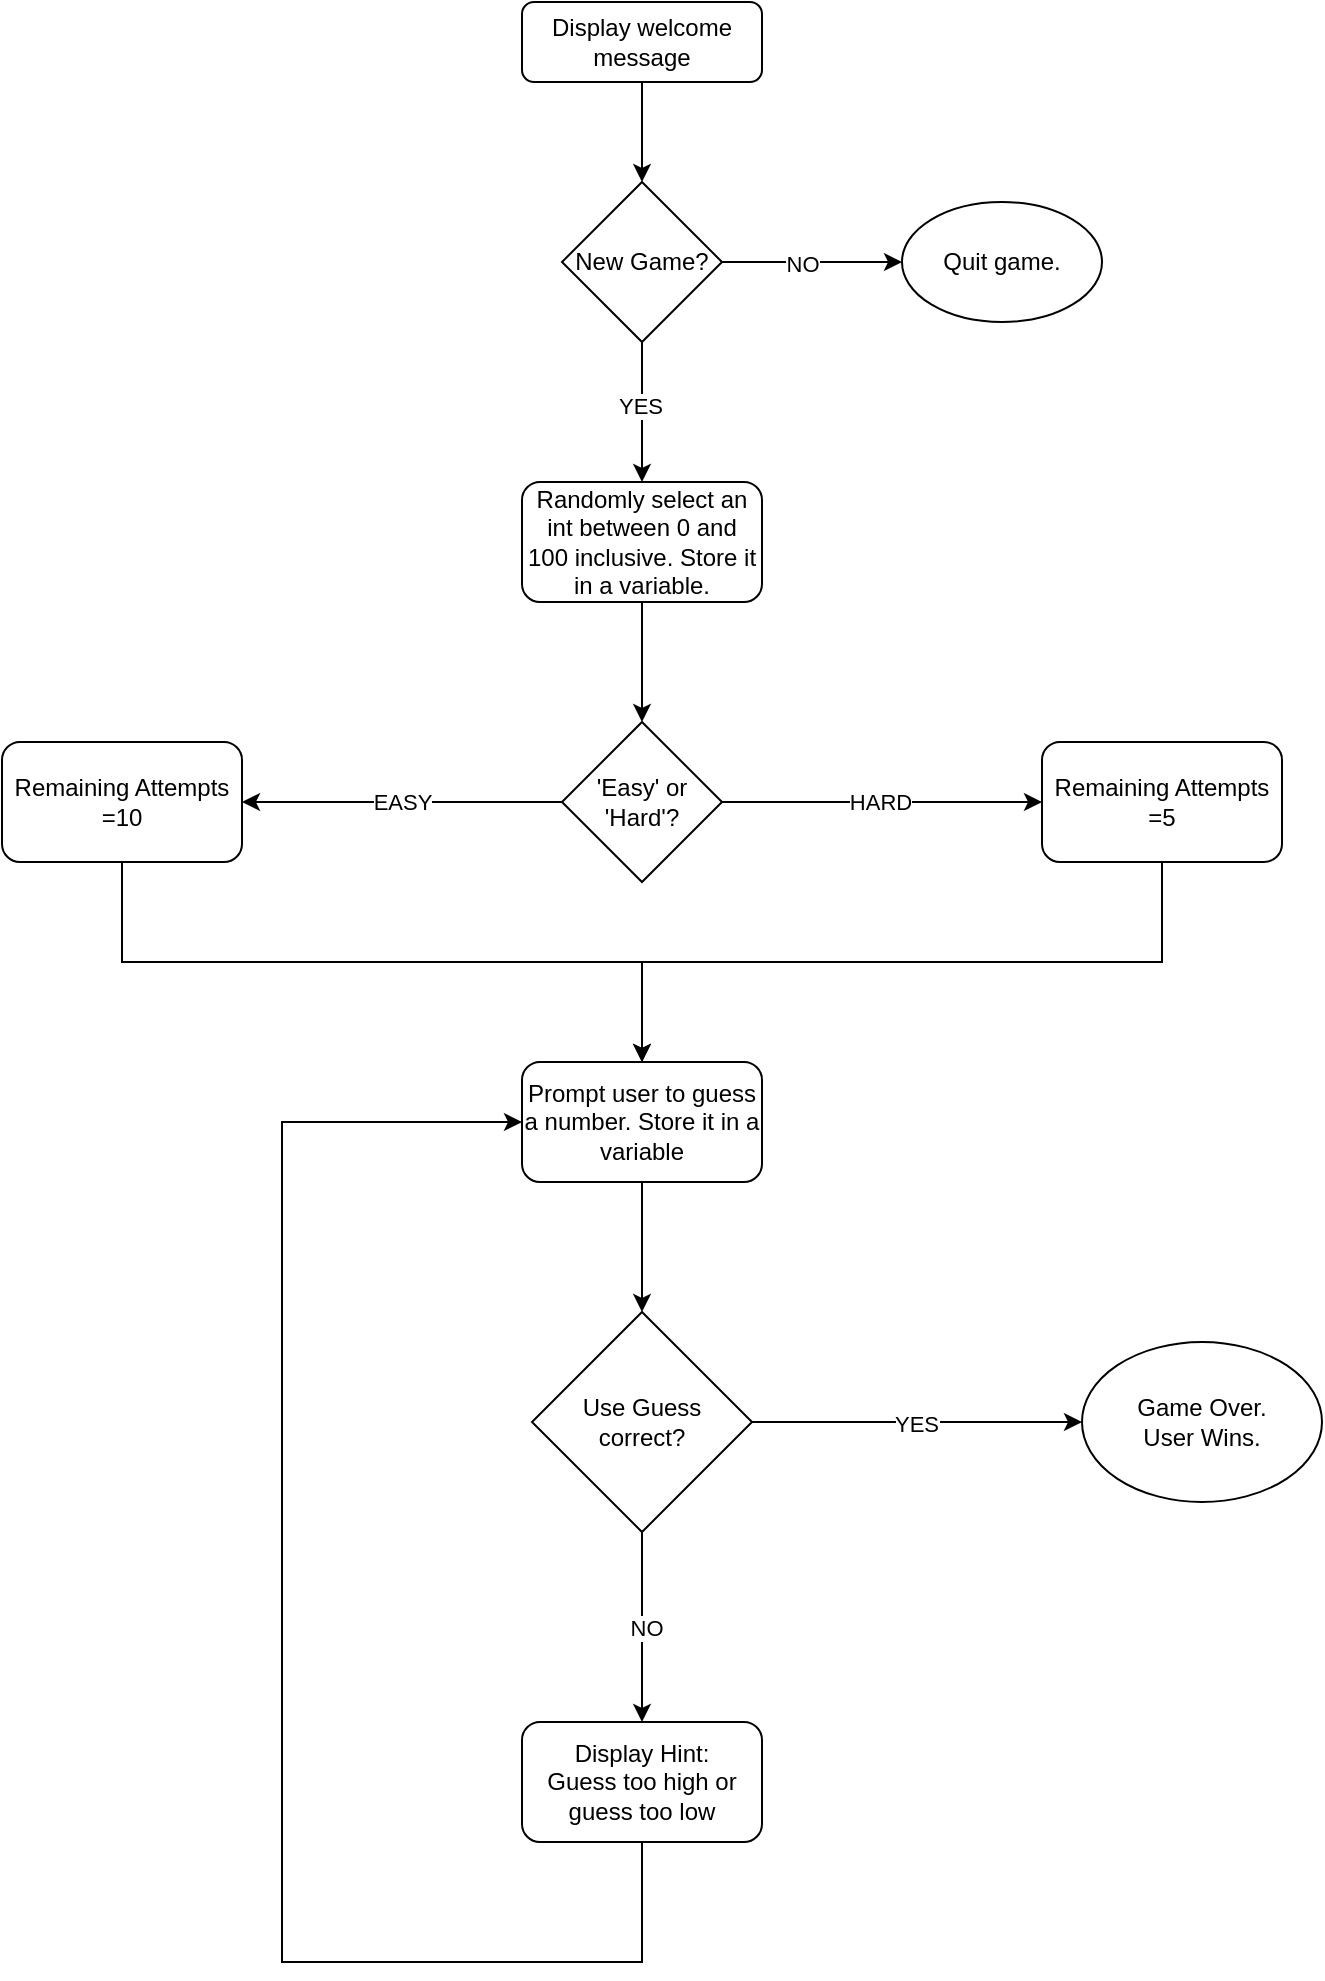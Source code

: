 <mxfile version="24.7.13">
  <diagram id="C5RBs43oDa-KdzZeNtuy" name="Page-1">
    <mxGraphModel dx="576" dy="1691" grid="1" gridSize="10" guides="1" tooltips="1" connect="1" arrows="1" fold="1" page="1" pageScale="1" pageWidth="827" pageHeight="1169" math="0" shadow="0">
      <root>
        <mxCell id="WIyWlLk6GJQsqaUBKTNV-0" />
        <mxCell id="WIyWlLk6GJQsqaUBKTNV-1" parent="WIyWlLk6GJQsqaUBKTNV-0" />
        <mxCell id="6qPzRjuZM3-tGpjMEUVV-2" style="edgeStyle=orthogonalEdgeStyle;rounded=0;orthogonalLoop=1;jettySize=auto;html=1;exitX=0.5;exitY=1;exitDx=0;exitDy=0;entryX=0.5;entryY=0;entryDx=0;entryDy=0;" edge="1" parent="WIyWlLk6GJQsqaUBKTNV-1" source="6qPzRjuZM3-tGpjMEUVV-0" target="6qPzRjuZM3-tGpjMEUVV-1">
          <mxGeometry relative="1" as="geometry" />
        </mxCell>
        <mxCell id="6qPzRjuZM3-tGpjMEUVV-0" value="Randomly select an int between 0 and 100 inclusive. Store it in a variable." style="rounded=1;whiteSpace=wrap;html=1;" vertex="1" parent="WIyWlLk6GJQsqaUBKTNV-1">
          <mxGeometry x="320" y="170" width="120" height="60" as="geometry" />
        </mxCell>
        <mxCell id="6qPzRjuZM3-tGpjMEUVV-3" style="edgeStyle=orthogonalEdgeStyle;rounded=0;orthogonalLoop=1;jettySize=auto;html=1;exitX=1;exitY=0.5;exitDx=0;exitDy=0;" edge="1" parent="WIyWlLk6GJQsqaUBKTNV-1" source="6qPzRjuZM3-tGpjMEUVV-1">
          <mxGeometry relative="1" as="geometry">
            <mxPoint x="580" y="330" as="targetPoint" />
          </mxGeometry>
        </mxCell>
        <mxCell id="6qPzRjuZM3-tGpjMEUVV-5" value="HARD" style="edgeLabel;html=1;align=center;verticalAlign=middle;resizable=0;points=[];" vertex="1" connectable="0" parent="6qPzRjuZM3-tGpjMEUVV-3">
          <mxGeometry x="-0.018" relative="1" as="geometry">
            <mxPoint as="offset" />
          </mxGeometry>
        </mxCell>
        <mxCell id="6qPzRjuZM3-tGpjMEUVV-4" style="edgeStyle=orthogonalEdgeStyle;rounded=0;orthogonalLoop=1;jettySize=auto;html=1;exitX=0;exitY=0.5;exitDx=0;exitDy=0;" edge="1" parent="WIyWlLk6GJQsqaUBKTNV-1" source="6qPzRjuZM3-tGpjMEUVV-1" target="6qPzRjuZM3-tGpjMEUVV-9">
          <mxGeometry relative="1" as="geometry">
            <mxPoint x="380" y="490" as="targetPoint" />
            <Array as="points">
              <mxPoint x="340" y="330" />
              <mxPoint x="340" y="330" />
            </Array>
          </mxGeometry>
        </mxCell>
        <mxCell id="6qPzRjuZM3-tGpjMEUVV-6" value="EASY" style="edgeLabel;html=1;align=center;verticalAlign=middle;resizable=0;points=[];" vertex="1" connectable="0" parent="6qPzRjuZM3-tGpjMEUVV-4">
          <mxGeometry x="-0.004" y="-2" relative="1" as="geometry">
            <mxPoint x="-1" y="2" as="offset" />
          </mxGeometry>
        </mxCell>
        <mxCell id="6qPzRjuZM3-tGpjMEUVV-1" value="&#39;Easy&#39; or &#39;Hard&#39;?" style="rhombus;whiteSpace=wrap;html=1;" vertex="1" parent="WIyWlLk6GJQsqaUBKTNV-1">
          <mxGeometry x="340" y="290" width="80" height="80" as="geometry" />
        </mxCell>
        <mxCell id="6qPzRjuZM3-tGpjMEUVV-11" style="edgeStyle=orthogonalEdgeStyle;rounded=0;orthogonalLoop=1;jettySize=auto;html=1;exitX=0.5;exitY=1;exitDx=0;exitDy=0;entryX=0.5;entryY=0;entryDx=0;entryDy=0;" edge="1" parent="WIyWlLk6GJQsqaUBKTNV-1" source="6qPzRjuZM3-tGpjMEUVV-7" target="6qPzRjuZM3-tGpjMEUVV-12">
          <mxGeometry relative="1" as="geometry">
            <mxPoint x="640" y="450" as="targetPoint" />
          </mxGeometry>
        </mxCell>
        <mxCell id="6qPzRjuZM3-tGpjMEUVV-7" value="Remaining Attempts&lt;div&gt;=5&lt;/div&gt;" style="rounded=1;whiteSpace=wrap;html=1;" vertex="1" parent="WIyWlLk6GJQsqaUBKTNV-1">
          <mxGeometry x="580" y="300" width="120" height="60" as="geometry" />
        </mxCell>
        <mxCell id="6qPzRjuZM3-tGpjMEUVV-13" style="edgeStyle=orthogonalEdgeStyle;rounded=0;orthogonalLoop=1;jettySize=auto;html=1;exitX=0.5;exitY=1;exitDx=0;exitDy=0;" edge="1" parent="WIyWlLk6GJQsqaUBKTNV-1" source="6qPzRjuZM3-tGpjMEUVV-9" target="6qPzRjuZM3-tGpjMEUVV-12">
          <mxGeometry relative="1" as="geometry" />
        </mxCell>
        <mxCell id="6qPzRjuZM3-tGpjMEUVV-9" value="Remaining Attempts&lt;div&gt;=10&lt;/div&gt;" style="rounded=1;whiteSpace=wrap;html=1;" vertex="1" parent="WIyWlLk6GJQsqaUBKTNV-1">
          <mxGeometry x="60" y="300" width="120" height="60" as="geometry" />
        </mxCell>
        <mxCell id="6qPzRjuZM3-tGpjMEUVV-12" value="Prompt user to guess a number. Store it in a variable" style="rounded=1;whiteSpace=wrap;html=1;" vertex="1" parent="WIyWlLk6GJQsqaUBKTNV-1">
          <mxGeometry x="320" y="460" width="120" height="60" as="geometry" />
        </mxCell>
        <mxCell id="6qPzRjuZM3-tGpjMEUVV-17" style="edgeStyle=orthogonalEdgeStyle;rounded=0;orthogonalLoop=1;jettySize=auto;html=1;" edge="1" parent="WIyWlLk6GJQsqaUBKTNV-1" source="6qPzRjuZM3-tGpjMEUVV-15" target="6qPzRjuZM3-tGpjMEUVV-23">
          <mxGeometry relative="1" as="geometry">
            <mxPoint x="600" y="640" as="targetPoint" />
          </mxGeometry>
        </mxCell>
        <mxCell id="6qPzRjuZM3-tGpjMEUVV-19" value="YES" style="edgeLabel;html=1;align=center;verticalAlign=middle;resizable=0;points=[];" vertex="1" connectable="0" parent="6qPzRjuZM3-tGpjMEUVV-17">
          <mxGeometry x="-0.011" y="-1" relative="1" as="geometry">
            <mxPoint as="offset" />
          </mxGeometry>
        </mxCell>
        <mxCell id="6qPzRjuZM3-tGpjMEUVV-18" style="edgeStyle=orthogonalEdgeStyle;rounded=0;orthogonalLoop=1;jettySize=auto;html=1;exitX=0.5;exitY=1;exitDx=0;exitDy=0;" edge="1" parent="WIyWlLk6GJQsqaUBKTNV-1" source="6qPzRjuZM3-tGpjMEUVV-15">
          <mxGeometry relative="1" as="geometry">
            <mxPoint x="380" y="790" as="targetPoint" />
          </mxGeometry>
        </mxCell>
        <mxCell id="6qPzRjuZM3-tGpjMEUVV-20" value="NO" style="edgeLabel;html=1;align=center;verticalAlign=middle;resizable=0;points=[];" vertex="1" connectable="0" parent="6qPzRjuZM3-tGpjMEUVV-18">
          <mxGeometry x="0.007" y="1" relative="1" as="geometry">
            <mxPoint as="offset" />
          </mxGeometry>
        </mxCell>
        <mxCell id="6qPzRjuZM3-tGpjMEUVV-15" value="Use Guess&lt;div&gt;correct?&lt;/div&gt;" style="rhombus;whiteSpace=wrap;html=1;" vertex="1" parent="WIyWlLk6GJQsqaUBKTNV-1">
          <mxGeometry x="325" y="585" width="110" height="110" as="geometry" />
        </mxCell>
        <mxCell id="6qPzRjuZM3-tGpjMEUVV-16" style="edgeStyle=orthogonalEdgeStyle;rounded=0;orthogonalLoop=1;jettySize=auto;html=1;exitX=0.5;exitY=1;exitDx=0;exitDy=0;entryX=0.5;entryY=0;entryDx=0;entryDy=0;" edge="1" parent="WIyWlLk6GJQsqaUBKTNV-1" source="6qPzRjuZM3-tGpjMEUVV-12" target="6qPzRjuZM3-tGpjMEUVV-15">
          <mxGeometry relative="1" as="geometry" />
        </mxCell>
        <mxCell id="6qPzRjuZM3-tGpjMEUVV-23" value="Game Over.&lt;div&gt;User Wins.&lt;/div&gt;" style="ellipse;whiteSpace=wrap;html=1;" vertex="1" parent="WIyWlLk6GJQsqaUBKTNV-1">
          <mxGeometry x="600" y="600" width="120" height="80" as="geometry" />
        </mxCell>
        <mxCell id="6qPzRjuZM3-tGpjMEUVV-25" style="edgeStyle=orthogonalEdgeStyle;rounded=0;orthogonalLoop=1;jettySize=auto;html=1;exitX=0.5;exitY=1;exitDx=0;exitDy=0;entryX=0;entryY=0.5;entryDx=0;entryDy=0;" edge="1" parent="WIyWlLk6GJQsqaUBKTNV-1" source="6qPzRjuZM3-tGpjMEUVV-24" target="6qPzRjuZM3-tGpjMEUVV-12">
          <mxGeometry relative="1" as="geometry">
            <Array as="points">
              <mxPoint x="380" y="910" />
              <mxPoint x="200" y="910" />
              <mxPoint x="200" y="490" />
            </Array>
          </mxGeometry>
        </mxCell>
        <mxCell id="6qPzRjuZM3-tGpjMEUVV-24" value="Display Hint:&lt;br&gt;Guess too high or&lt;br&gt;guess too low" style="rounded=1;whiteSpace=wrap;html=1;" vertex="1" parent="WIyWlLk6GJQsqaUBKTNV-1">
          <mxGeometry x="320" y="790" width="120" height="60" as="geometry" />
        </mxCell>
        <mxCell id="6qPzRjuZM3-tGpjMEUVV-31" style="edgeStyle=orthogonalEdgeStyle;rounded=0;orthogonalLoop=1;jettySize=auto;html=1;exitX=0.5;exitY=1;exitDx=0;exitDy=0;" edge="1" parent="WIyWlLk6GJQsqaUBKTNV-1" source="6qPzRjuZM3-tGpjMEUVV-26" target="6qPzRjuZM3-tGpjMEUVV-28">
          <mxGeometry relative="1" as="geometry" />
        </mxCell>
        <mxCell id="6qPzRjuZM3-tGpjMEUVV-26" value="Display welcome message" style="rounded=1;whiteSpace=wrap;html=1;fontSize=12;glass=0;strokeWidth=1;shadow=0;" vertex="1" parent="WIyWlLk6GJQsqaUBKTNV-1">
          <mxGeometry x="320" y="-70" width="120" height="40" as="geometry" />
        </mxCell>
        <mxCell id="6qPzRjuZM3-tGpjMEUVV-29" style="edgeStyle=orthogonalEdgeStyle;rounded=0;orthogonalLoop=1;jettySize=auto;html=1;exitX=0.5;exitY=1;exitDx=0;exitDy=0;" edge="1" parent="WIyWlLk6GJQsqaUBKTNV-1" source="6qPzRjuZM3-tGpjMEUVV-28" target="6qPzRjuZM3-tGpjMEUVV-0">
          <mxGeometry relative="1" as="geometry" />
        </mxCell>
        <mxCell id="6qPzRjuZM3-tGpjMEUVV-30" value="YES" style="edgeLabel;html=1;align=center;verticalAlign=middle;resizable=0;points=[];" vertex="1" connectable="0" parent="6qPzRjuZM3-tGpjMEUVV-29">
          <mxGeometry x="-0.097" y="-1" relative="1" as="geometry">
            <mxPoint as="offset" />
          </mxGeometry>
        </mxCell>
        <mxCell id="6qPzRjuZM3-tGpjMEUVV-32" style="edgeStyle=orthogonalEdgeStyle;rounded=0;orthogonalLoop=1;jettySize=auto;html=1;exitX=1;exitY=0.5;exitDx=0;exitDy=0;" edge="1" parent="WIyWlLk6GJQsqaUBKTNV-1" source="6qPzRjuZM3-tGpjMEUVV-28">
          <mxGeometry relative="1" as="geometry">
            <mxPoint x="510" y="60" as="targetPoint" />
          </mxGeometry>
        </mxCell>
        <mxCell id="6qPzRjuZM3-tGpjMEUVV-33" value="NO" style="edgeLabel;html=1;align=center;verticalAlign=middle;resizable=0;points=[];" vertex="1" connectable="0" parent="6qPzRjuZM3-tGpjMEUVV-32">
          <mxGeometry x="0.116" y="-2" relative="1" as="geometry">
            <mxPoint x="-10" y="-2" as="offset" />
          </mxGeometry>
        </mxCell>
        <mxCell id="6qPzRjuZM3-tGpjMEUVV-28" value="New Game?" style="rhombus;whiteSpace=wrap;html=1;" vertex="1" parent="WIyWlLk6GJQsqaUBKTNV-1">
          <mxGeometry x="340" y="20" width="80" height="80" as="geometry" />
        </mxCell>
        <mxCell id="6qPzRjuZM3-tGpjMEUVV-34" value="Quit game." style="ellipse;whiteSpace=wrap;html=1;" vertex="1" parent="WIyWlLk6GJQsqaUBKTNV-1">
          <mxGeometry x="510" y="30" width="100" height="60" as="geometry" />
        </mxCell>
      </root>
    </mxGraphModel>
  </diagram>
</mxfile>
